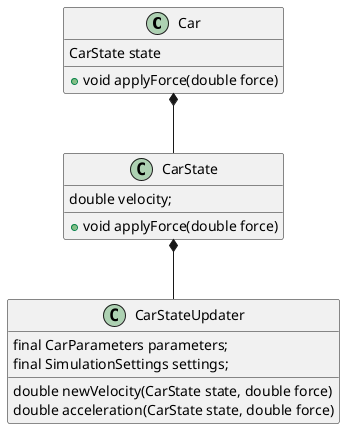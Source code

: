 @startuml

class Car {
CarState state
+ void applyForce(double force)
}

class CarState {
double velocity;

+ void applyForce(double force)
}

class CarStateUpdater {
final CarParameters parameters;
final SimulationSettings settings;

double newVelocity(CarState state, double force)
double acceleration(CarState state, double force)

}

Car *-- CarState
CarState *-- CarStateUpdater

@enduml